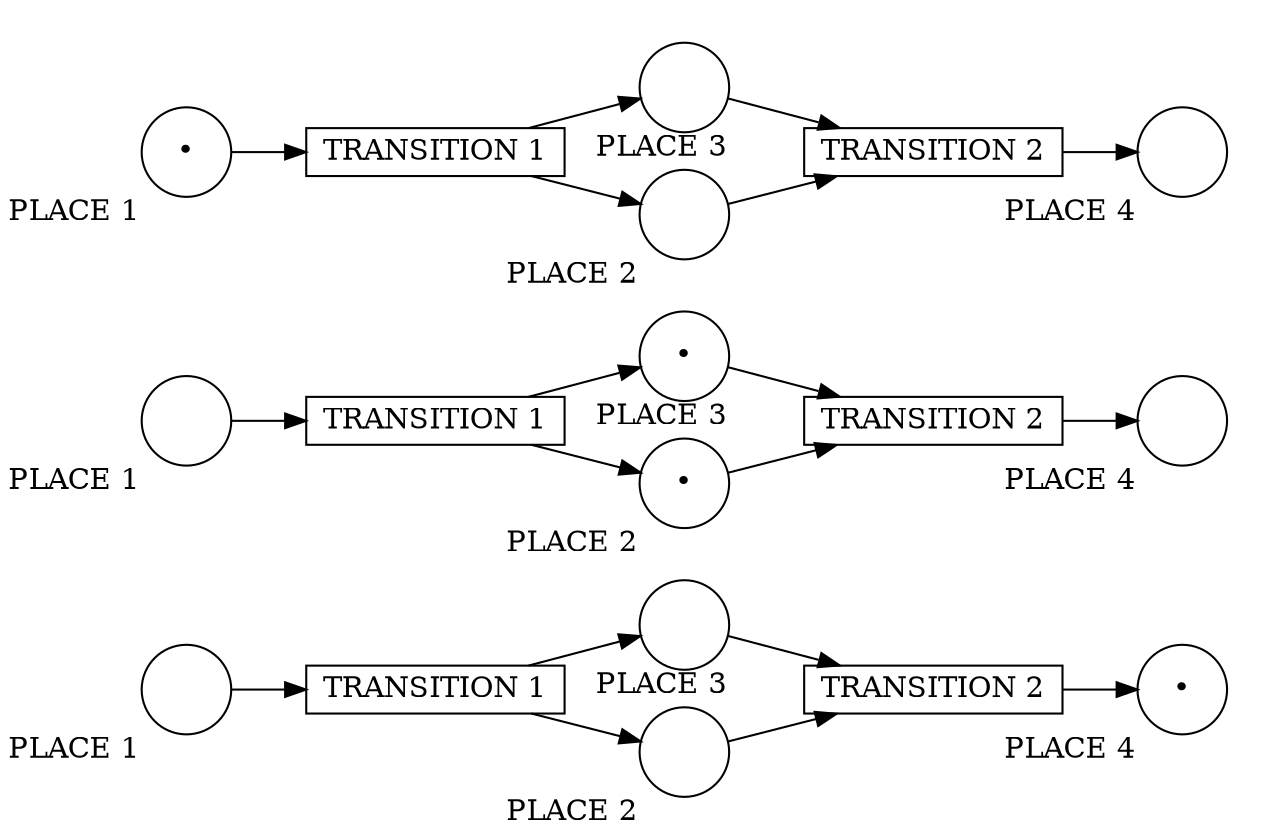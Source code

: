 digraph petrinet {
    rankdir="LR";
    // Initial state
    subgraph cluster_0 {
        style="invis"
        PLACE_1_A [width=0.6 shape="circle" xlabel="PLACE 1" label=""];
        PLACE_2_A [width=0.6 shape="circle" xlabel="PLACE 2" label=""];
        PLACE_3_A [width=0.6 shape="circle" xlabel="PLACE 3" label=""];
        PLACE_4_A [width=0.6 shape="circle" xlabel="PLACE 4" label="•"];
        
        TRANSITION_1_A [height=0.1 shape="box" xlabel="" label="TRANSITION 1"];
        TRANSITION_2_A [height=0.1 shape="box" xlabel="" label="TRANSITION 2"];
        
        PLACE_1_A -> TRANSITION_1_A;
        TRANSITION_1_A -> PLACE_2_A;
        TRANSITION_1_A -> PLACE_3_A;
        PLACE_2_A -> TRANSITION_2_A;
        PLACE_3_A -> TRANSITION_2_A;
        TRANSITION_2_A -> PLACE_4_A;
    }

    // Medial state 
    subgraph cluster_1 {
        style="invis"
        PLACE_1_B [width=0.6 shape="circle" xlabel="PLACE 1" label=""];
        PLACE_2_B [width=0.6 shape="circle" xlabel="PLACE 2" label="•"];
        PLACE_3_B [width=0.6 shape="circle" xlabel="PLACE 3" label="•"];
        PLACE_4_B [width=0.6 shape="circle" xlabel="PLACE 4" label=""];
        
        TRANSITION_1_B [height=0.1 shape="box" xlabel="" label="TRANSITION 1"];
        TRANSITION_2_B [height=0.1 shape="box" xlabel="" label="TRANSITION 2"];
        PLACE_1_B -> TRANSITION_1_B;
        
        TRANSITION_1_B -> PLACE_2_B;
        TRANSITION_1_B -> PLACE_3_B;
        PLACE_2_B -> TRANSITION_2_B;
        PLACE_3_B -> TRANSITION_2_B;
        TRANSITION_2_B -> PLACE_4_B;
    }

    // Final state
    subgraph cluster_2 {
        style="invis"
        PLACE_1_C [width=0.6 shape="circle" xlabel="PLACE 1" label="•"];
        PLACE_2_C [width=0.6 shape="circle" xlabel="PLACE 2" label=""];
        PLACE_3_C [width=0.6 shape="circle" xlabel="PLACE 3" label=""];
        PLACE_4_C [width=0.6 shape="circle" xlabel="PLACE 4" label=""];
        
        TRANSITION_1_C [height=0.1 shape="box" xlabel="" label="TRANSITION 1"];
        TRANSITION_2_C [height=0.1 shape="box" xlabel="" label="TRANSITION 2"];
        
        PLACE_1_C -> TRANSITION_1_C;
        TRANSITION_1_C -> PLACE_2_C;
        TRANSITION_1_C -> PLACE_3_C;
        PLACE_2_C -> TRANSITION_2_C;
        PLACE_3_C -> TRANSITION_2_C;
        TRANSITION_2_C -> PLACE_4_C;
    }
}
